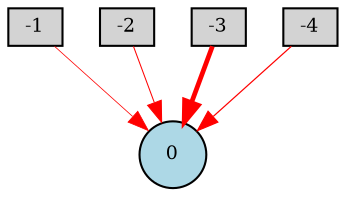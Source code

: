 digraph {
	node [fontsize=9 height=0.2 shape=circle width=0.2]
	-1 [fillcolor=lightgray shape=box style=filled]
	-2 [fillcolor=lightgray shape=box style=filled]
	-3 [fillcolor=lightgray shape=box style=filled]
	-4 [fillcolor=lightgray shape=box style=filled]
	0 [fillcolor=lightblue style=filled]
	-4 -> 0 [color=red penwidth=0.5838061698885836 style=solid]
	-1 -> 0 [color=red penwidth=0.3679693845614729 style=solid]
	-3 -> 0 [color=red penwidth=2.274757236976668 style=solid]
	-2 -> 0 [color=red penwidth=0.4924935312920502 style=solid]
}
